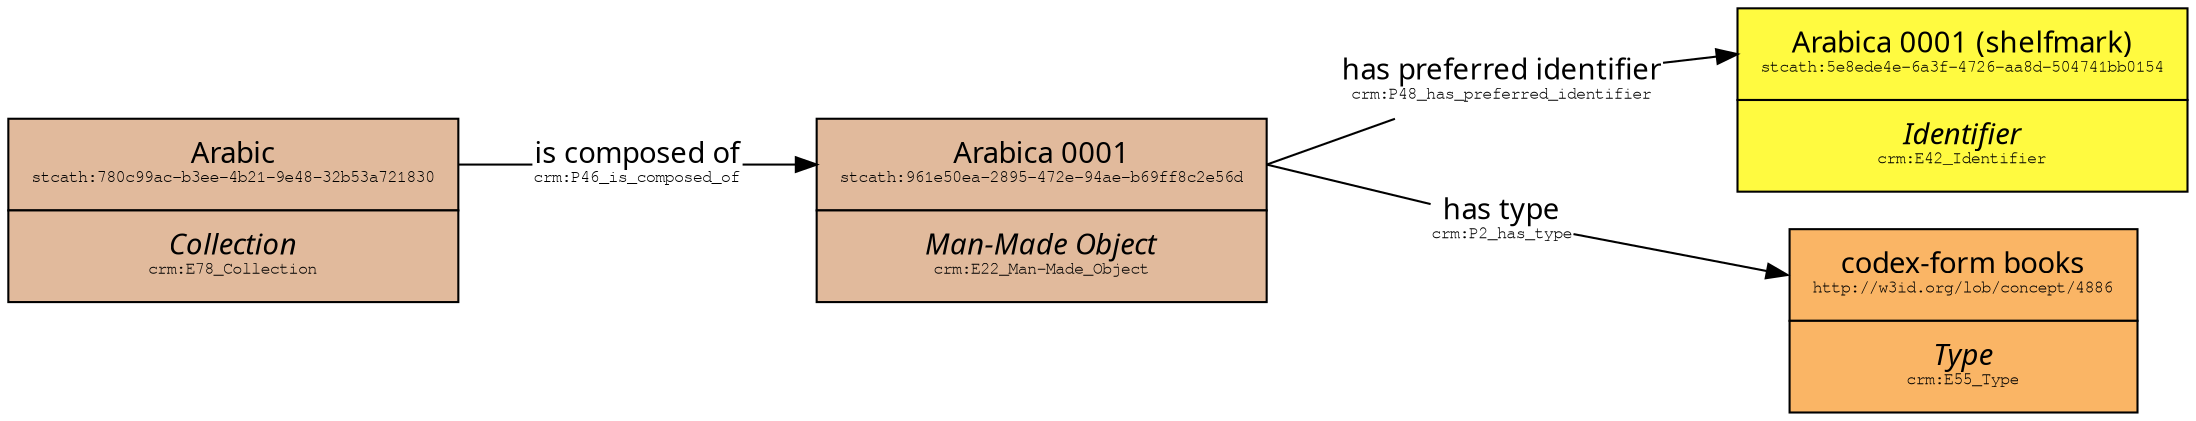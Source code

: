 // MSs
digraph {
	rankdir=LR splines=line
	node [margin=0 penwidth=3.0 shape=none]
	httpsdataligatusorgukstcatherinesms5e8ede4e6a3f4726aa8d504741bb0154 [label=<<TABLE BORDER="0" CELLBORDER="1" CELLSPACING="0">                <TR><TD PORT="instance" CELLPADDING="10" bgcolor="#fffa40"><FONT FACE="Ubuntu">Arabica 0001 (shelfmark)</FONT><BR /><FONT FACE="FreeMono" POINT-SIZE="8">stcath:5e8ede4e-6a3f-4726-aa8d-504741bb0154</FONT></TD></TR>                <TR><TD PORT="class" CELLPADDING="10" bgcolor="#fffa40"><FONT FACE="Ubuntu"><I>Identifier</I></FONT><BR /><FONT FACE="FreeMono" POINT-SIZE="8">crm:E42_Identifier</FONT></TD></TR>                </TABLE>>]
	httpw3idorglobconcept4886 [label=<<TABLE BORDER="0" CELLBORDER="1" CELLSPACING="0">                <TR><TD PORT="instance" CELLPADDING="10" bgcolor="#FAB565"><FONT FACE="Ubuntu">codex-form books</FONT><BR /><FONT FACE="FreeMono" POINT-SIZE="8">http://w3id.org/lob/concept/4886</FONT></TD></TR>                <TR><TD PORT="class" CELLPADDING="10" bgcolor="#FAB565"><FONT FACE="Ubuntu"><I>Type</I></FONT><BR /><FONT FACE="FreeMono" POINT-SIZE="8">crm:E55_Type</FONT></TD></TR>                </TABLE>>]
	httpsdataligatusorgukstcatherinesms780c99acb3ee4b219e4832b53a721830 [label=<<TABLE BORDER="0" CELLBORDER="1" CELLSPACING="0">                <TR><TD PORT="instance" CELLPADDING="10" bgcolor="#E1BA9C"><FONT FACE="Ubuntu">Arabic</FONT><BR /><FONT FACE="FreeMono" POINT-SIZE="8">stcath:780c99ac-b3ee-4b21-9e48-32b53a721830</FONT></TD></TR>                <TR><TD PORT="class" CELLPADDING="10" bgcolor="#E1BA9C"><FONT FACE="Ubuntu"><I>Collection</I></FONT><BR /><FONT FACE="FreeMono" POINT-SIZE="8">crm:E78_Collection</FONT></TD></TR>                </TABLE>>]
	httpsdataligatusorgukstcatherinesms961e50ea2895472e94aeb69ff8c2e56d [label=<<TABLE BORDER="0" CELLBORDER="1" CELLSPACING="0">                <TR><TD PORT="instance" CELLPADDING="10" bgcolor="#E1BA9C"><FONT FACE="Ubuntu">Arabica 0001</FONT><BR /><FONT FACE="FreeMono" POINT-SIZE="8">stcath:961e50ea-2895-472e-94ae-b69ff8c2e56d</FONT></TD></TR>                <TR><TD PORT="class" CELLPADDING="10" bgcolor="#E1BA9C"><FONT FACE="Ubuntu"><I>Man-Made Object</I></FONT><BR /><FONT FACE="FreeMono" POINT-SIZE="8">crm:E22_Man-Made_Object</FONT></TD></TR>                </TABLE>>]
	httpwwwcidoccrmorgcidoccrmP48_has_preferred_identifier [label=<<FONT FACE="Ubuntu">has preferred identifier</FONT><BR /><FONT FACE="FreeMono" POINT-SIZE="8">crm:P48_has_preferred_identifier</FONT>>]
	httpsdataligatusorgukstcatherinesms961e50ea2895472e94aeb69ff8c2e56d:instance -> httpwwwcidoccrmorgcidoccrmP48_has_preferred_identifier [arrowhead=none]
	httpwwwcidoccrmorgcidoccrmP48_has_preferred_identifier -> httpsdataligatusorgukstcatherinesms5e8ede4e6a3f4726aa8d504741bb0154:instance
	httpwwwcidoccrmorgcidoccrmP2_has_type [label=<<FONT FACE="Ubuntu">has type</FONT><BR /><FONT FACE="FreeMono" POINT-SIZE="8">crm:P2_has_type</FONT>>]
	httpsdataligatusorgukstcatherinesms961e50ea2895472e94aeb69ff8c2e56d:instance -> httpwwwcidoccrmorgcidoccrmP2_has_type [arrowhead=none]
	httpwwwcidoccrmorgcidoccrmP2_has_type -> httpw3idorglobconcept4886:instance
	httpwwwcidoccrmorgcidoccrmP46_is_composed_of [label=<<FONT FACE="Ubuntu">is composed of</FONT><BR /><FONT FACE="FreeMono" POINT-SIZE="8">crm:P46_is_composed_of</FONT>>]
	httpsdataligatusorgukstcatherinesms780c99acb3ee4b219e4832b53a721830:instance -> httpwwwcidoccrmorgcidoccrmP46_is_composed_of [arrowhead=none]
	httpwwwcidoccrmorgcidoccrmP46_is_composed_of -> httpsdataligatusorgukstcatherinesms961e50ea2895472e94aeb69ff8c2e56d:instance
}
